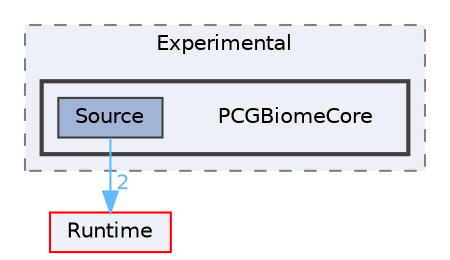 digraph "PCGBiomeCore"
{
 // INTERACTIVE_SVG=YES
 // LATEX_PDF_SIZE
  bgcolor="transparent";
  edge [fontname=Helvetica,fontsize=10,labelfontname=Helvetica,labelfontsize=10];
  node [fontname=Helvetica,fontsize=10,shape=box,height=0.2,width=0.4];
  compound=true
  subgraph clusterdir_6e0c5d987c338b0072956bd3eccf79be {
    graph [ bgcolor="#edf0f7", pencolor="grey50", label="Experimental", fontname=Helvetica,fontsize=10 style="filled,dashed", URL="dir_6e0c5d987c338b0072956bd3eccf79be.html",tooltip=""]
  subgraph clusterdir_4ccec30dafbcfa6ffa58932dd5cac454 {
    graph [ bgcolor="#edf0f7", pencolor="grey25", label="", fontname=Helvetica,fontsize=10 style="filled,bold", URL="dir_4ccec30dafbcfa6ffa58932dd5cac454.html",tooltip=""]
    dir_4ccec30dafbcfa6ffa58932dd5cac454 [shape=plaintext, label="PCGBiomeCore"];
  dir_0a30d407f9139eeec2fbb7dc06623362 [label="Source", fillcolor="#a2b4d6", color="grey25", style="filled", URL="dir_0a30d407f9139eeec2fbb7dc06623362.html",tooltip=""];
  }
  }
  dir_7536b172fbd480bfd146a1b1acd6856b [label="Runtime", fillcolor="#edf0f7", color="red", style="filled", URL="dir_7536b172fbd480bfd146a1b1acd6856b.html",tooltip=""];
  dir_0a30d407f9139eeec2fbb7dc06623362->dir_7536b172fbd480bfd146a1b1acd6856b [headlabel="2", labeldistance=1.5 headhref="dir_001081_000984.html" href="dir_001081_000984.html" color="steelblue1" fontcolor="steelblue1"];
}
